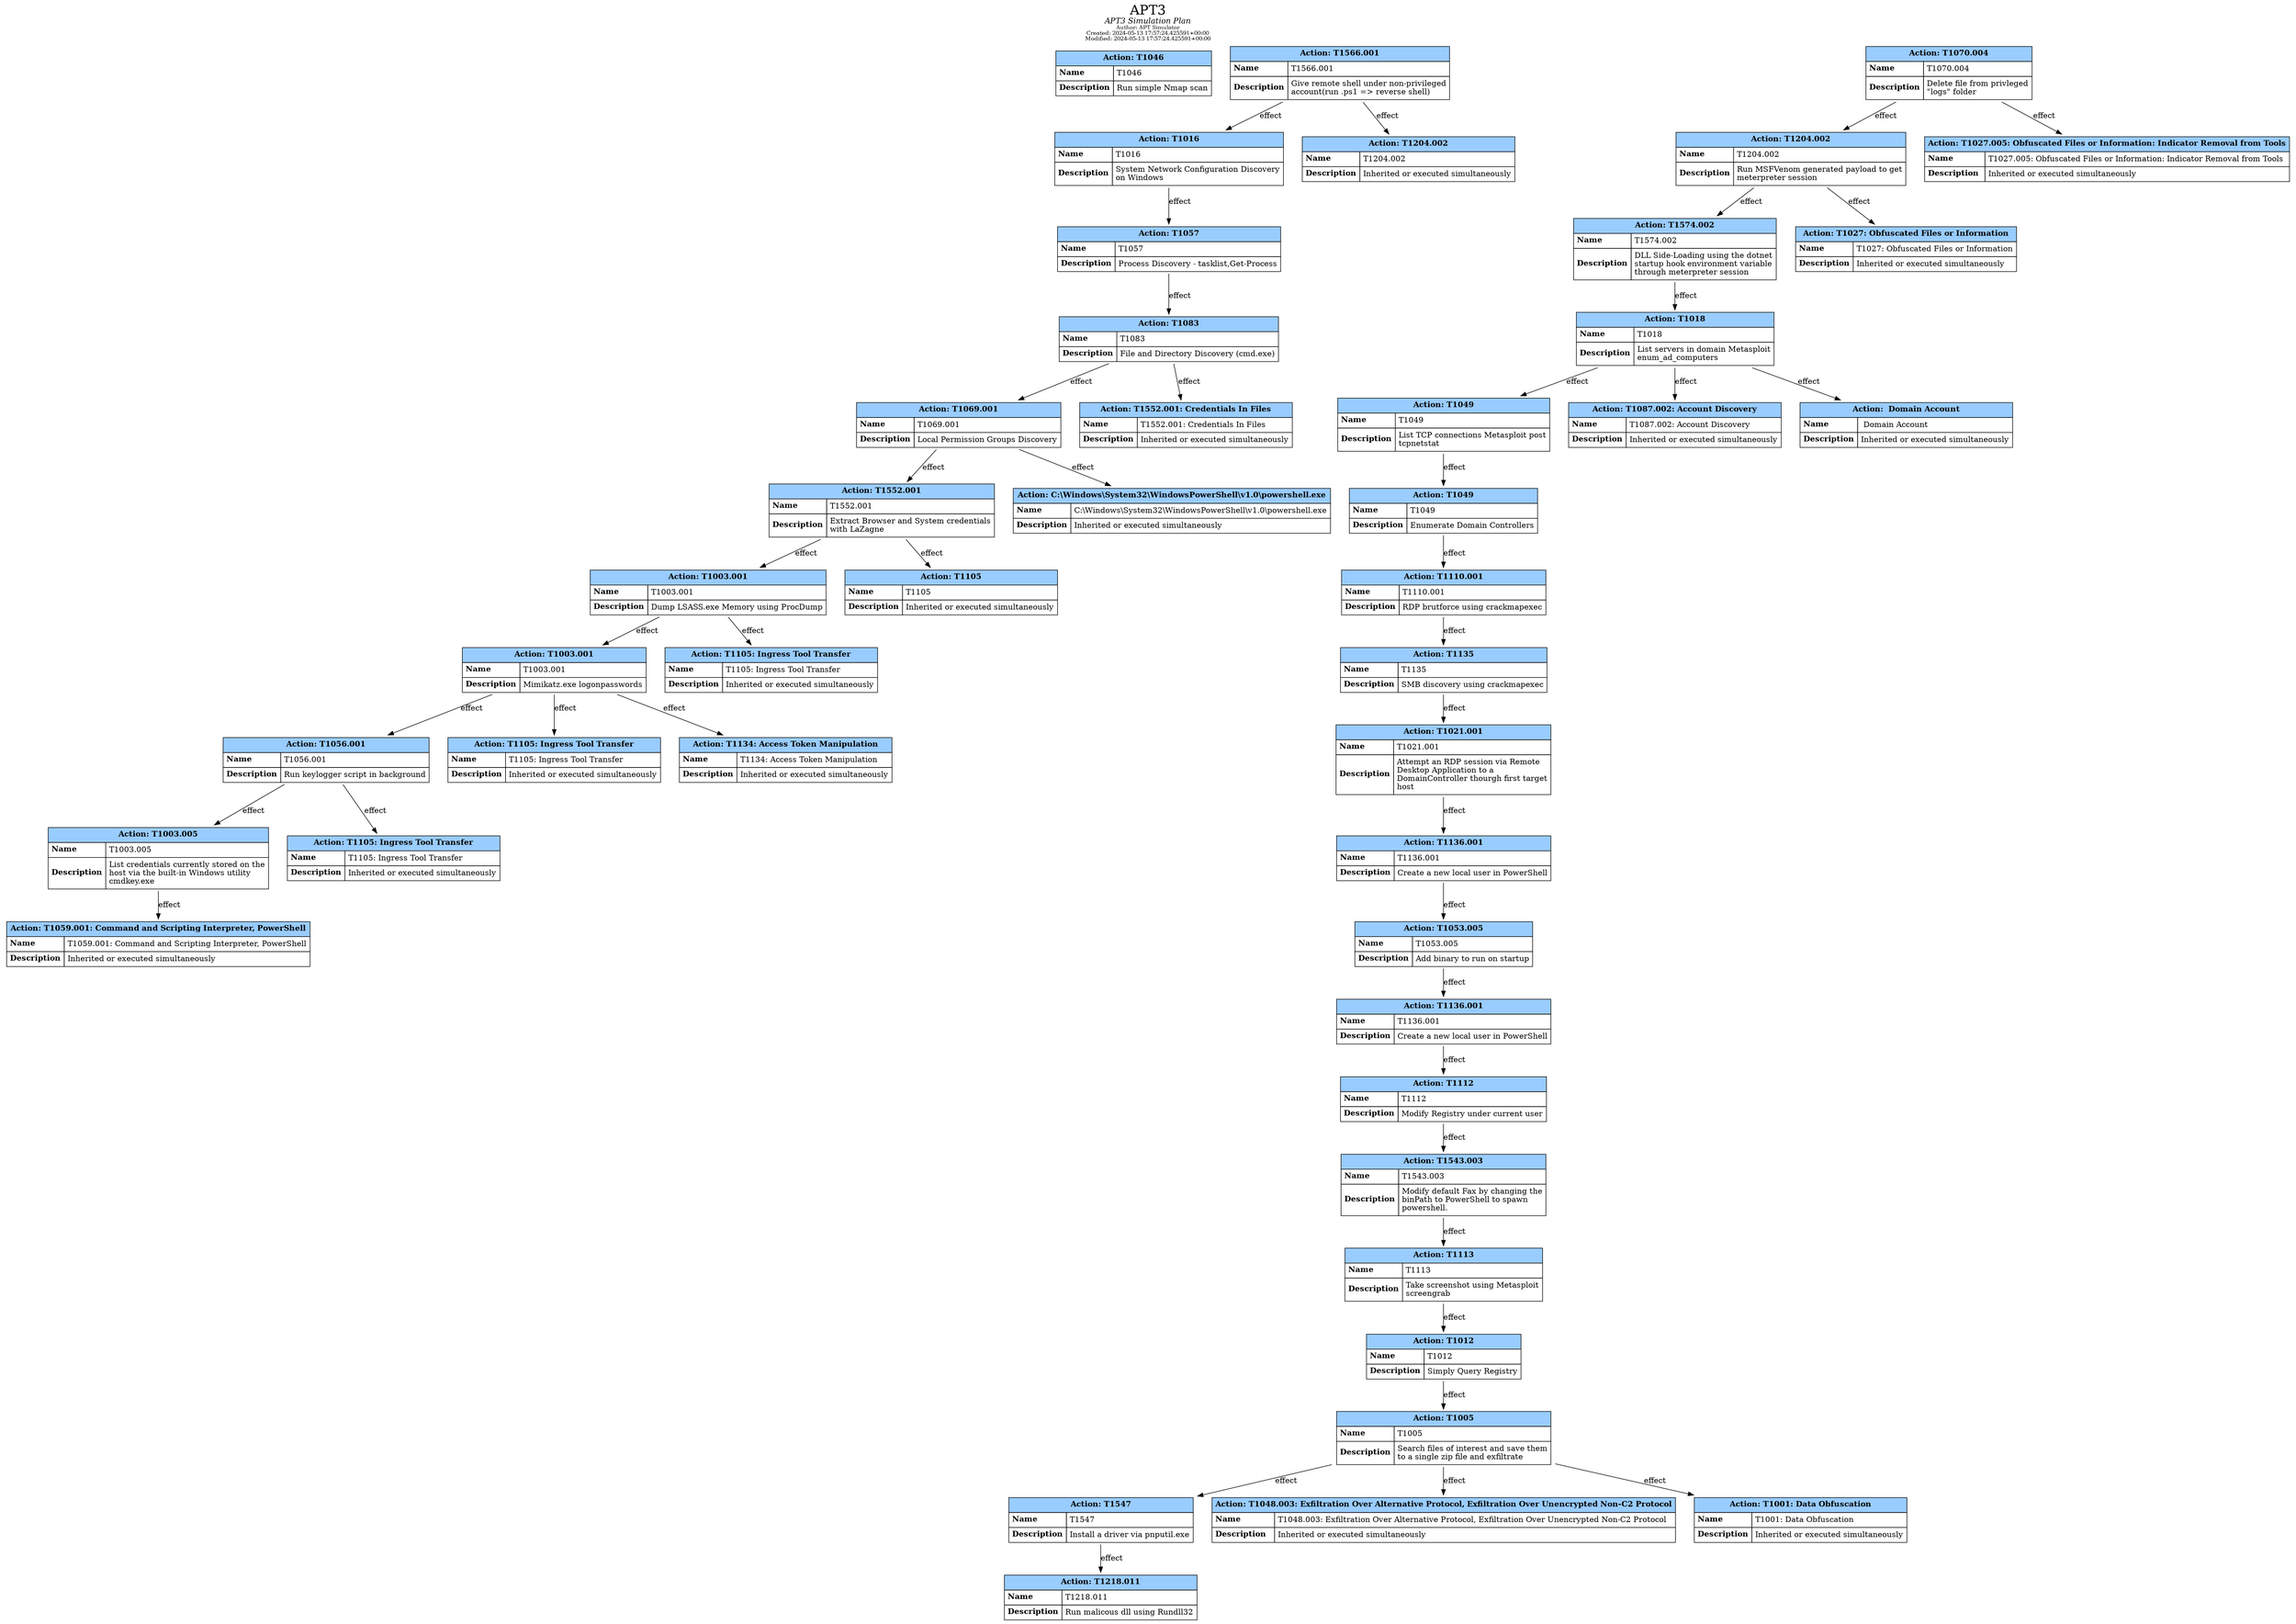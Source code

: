 digraph {
	label=<<font point-size="24">APT3</font><br/><i>APT3 Simulation Plan</i><br/><font point-size="10">Author: APT Simulator</font><br/><font point-size="10">Created: 2024-05-13 17:57:24.425591+00:00</font><br/><font point-size="10">Modified: 2024-05-13 17:57:24.425591+00:00</font>>;
	labelloc="t";
	"attack-action--0c25a303-ae0a-45ca-b6b2-bba94b618039" [label=<<TABLE BORDER="0" CELLBORDER="1" CELLSPACING="0" CELLPADDING="5"><TR><TD BGCOLOR="#99ccff" COLSPAN="2"><B>Action: T1046</B></TD></TR><TR><TD ALIGN="LEFT" BALIGN="LEFT"><B>Name</B></TD><TD ALIGN="LEFT" BALIGN="LEFT">T1046</TD></TR><TR><TD ALIGN="LEFT" BALIGN="LEFT"><B>Description</B></TD><TD ALIGN="LEFT" BALIGN="LEFT">Run simple Nmap scan</TD></TR></TABLE>> shape=plaintext]
	"attack-action--4ff38a80-9872-4d51-9bbb-e04fa4fee5ef" [label=<<TABLE BORDER="0" CELLBORDER="1" CELLSPACING="0" CELLPADDING="5"><TR><TD BGCOLOR="#99ccff" COLSPAN="2"><B>Action: T1566.001</B></TD></TR><TR><TD ALIGN="LEFT" BALIGN="LEFT"><B>Name</B></TD><TD ALIGN="LEFT" BALIGN="LEFT">T1566.001</TD></TR><TR><TD ALIGN="LEFT" BALIGN="LEFT"><B>Description</B></TD><TD ALIGN="LEFT" BALIGN="LEFT">Give remote shell under non-privileged<br/>account(run .ps1 =&gt; reverse shell)</TD></TR></TABLE>> shape=plaintext]
	"attack-action--4ff38a80-9872-4d51-9bbb-e04fa4fee5ef" -> "attack-action--be4cf73d-4a74-47f7-af5a-e0f494b67936" [label=effect]
	"attack-action--4ff38a80-9872-4d51-9bbb-e04fa4fee5ef" -> "attack-action--2b691cfd-518a-4ce5-9e77-b5b100a139f3" [label=effect]
	"attack-action--2b691cfd-518a-4ce5-9e77-b5b100a139f3" [label=<<TABLE BORDER="0" CELLBORDER="1" CELLSPACING="0" CELLPADDING="5"><TR><TD BGCOLOR="#99ccff" COLSPAN="2"><B>Action: T1204.002</B></TD></TR><TR><TD ALIGN="LEFT" BALIGN="LEFT"><B>Name</B></TD><TD ALIGN="LEFT" BALIGN="LEFT">T1204.002</TD></TR><TR><TD ALIGN="LEFT" BALIGN="LEFT"><B>Description</B></TD><TD ALIGN="LEFT" BALIGN="LEFT">Inherited or executed simultaneously</TD></TR></TABLE>> shape=plaintext]
	"attack-action--be4cf73d-4a74-47f7-af5a-e0f494b67936" [label=<<TABLE BORDER="0" CELLBORDER="1" CELLSPACING="0" CELLPADDING="5"><TR><TD BGCOLOR="#99ccff" COLSPAN="2"><B>Action: T1016</B></TD></TR><TR><TD ALIGN="LEFT" BALIGN="LEFT"><B>Name</B></TD><TD ALIGN="LEFT" BALIGN="LEFT">T1016</TD></TR><TR><TD ALIGN="LEFT" BALIGN="LEFT"><B>Description</B></TD><TD ALIGN="LEFT" BALIGN="LEFT">System Network Configuration Discovery<br/>on Windows</TD></TR></TABLE>> shape=plaintext]
	"attack-action--be4cf73d-4a74-47f7-af5a-e0f494b67936" -> "attack-action--f8b50ccb-ec53-4dff-bbb1-ee16a59d5643" [label=effect]
	"attack-action--f8b50ccb-ec53-4dff-bbb1-ee16a59d5643" [label=<<TABLE BORDER="0" CELLBORDER="1" CELLSPACING="0" CELLPADDING="5"><TR><TD BGCOLOR="#99ccff" COLSPAN="2"><B>Action: T1057</B></TD></TR><TR><TD ALIGN="LEFT" BALIGN="LEFT"><B>Name</B></TD><TD ALIGN="LEFT" BALIGN="LEFT">T1057</TD></TR><TR><TD ALIGN="LEFT" BALIGN="LEFT"><B>Description</B></TD><TD ALIGN="LEFT" BALIGN="LEFT">Process Discovery - tasklist,Get-Process</TD></TR></TABLE>> shape=plaintext]
	"attack-action--f8b50ccb-ec53-4dff-bbb1-ee16a59d5643" -> "attack-action--dca04daf-0cc2-4073-8161-251ae52b6332" [label=effect]
	"attack-action--dca04daf-0cc2-4073-8161-251ae52b6332" [label=<<TABLE BORDER="0" CELLBORDER="1" CELLSPACING="0" CELLPADDING="5"><TR><TD BGCOLOR="#99ccff" COLSPAN="2"><B>Action: T1083</B></TD></TR><TR><TD ALIGN="LEFT" BALIGN="LEFT"><B>Name</B></TD><TD ALIGN="LEFT" BALIGN="LEFT">T1083</TD></TR><TR><TD ALIGN="LEFT" BALIGN="LEFT"><B>Description</B></TD><TD ALIGN="LEFT" BALIGN="LEFT">File and Directory Discovery (cmd.exe)</TD></TR></TABLE>> shape=plaintext]
	"attack-action--dca04daf-0cc2-4073-8161-251ae52b6332" -> "attack-action--3e6b8b2a-b267-44c9-b123-5f802ca3ad3a" [label=effect]
	"attack-action--dca04daf-0cc2-4073-8161-251ae52b6332" -> "attack-action--440a34d0-631c-497f-a7af-4ae12465f0a0" [label=effect]
	"attack-action--440a34d0-631c-497f-a7af-4ae12465f0a0" [label=<<TABLE BORDER="0" CELLBORDER="1" CELLSPACING="0" CELLPADDING="5"><TR><TD BGCOLOR="#99ccff" COLSPAN="2"><B>Action: T1552.001: Credentials In Files</B></TD></TR><TR><TD ALIGN="LEFT" BALIGN="LEFT"><B>Name</B></TD><TD ALIGN="LEFT" BALIGN="LEFT">T1552.001: Credentials In Files</TD></TR><TR><TD ALIGN="LEFT" BALIGN="LEFT"><B>Description</B></TD><TD ALIGN="LEFT" BALIGN="LEFT">Inherited or executed simultaneously</TD></TR></TABLE>> shape=plaintext]
	"attack-action--3e6b8b2a-b267-44c9-b123-5f802ca3ad3a" [label=<<TABLE BORDER="0" CELLBORDER="1" CELLSPACING="0" CELLPADDING="5"><TR><TD BGCOLOR="#99ccff" COLSPAN="2"><B>Action: T1069.001</B></TD></TR><TR><TD ALIGN="LEFT" BALIGN="LEFT"><B>Name</B></TD><TD ALIGN="LEFT" BALIGN="LEFT">T1069.001</TD></TR><TR><TD ALIGN="LEFT" BALIGN="LEFT"><B>Description</B></TD><TD ALIGN="LEFT" BALIGN="LEFT">Local Permission Groups Discovery</TD></TR></TABLE>> shape=plaintext]
	"attack-action--3e6b8b2a-b267-44c9-b123-5f802ca3ad3a" -> "attack-action--9dc857a8-ddc3-4b1d-ba83-408b6cc16488" [label=effect]
	"attack-action--3e6b8b2a-b267-44c9-b123-5f802ca3ad3a" -> "attack-action--e0fddf4f-7739-4124-87d2-4089c571791b" [label=effect]
	"attack-action--e0fddf4f-7739-4124-87d2-4089c571791b" [label=<<TABLE BORDER="0" CELLBORDER="1" CELLSPACING="0" CELLPADDING="5"><TR><TD BGCOLOR="#99ccff" COLSPAN="2"><B>Action: C:\Windows\System32\WindowsPowerShell\v1.0\powershell.exe</B></TD></TR><TR><TD ALIGN="LEFT" BALIGN="LEFT"><B>Name</B></TD><TD ALIGN="LEFT" BALIGN="LEFT">C:\\Windows\\System32\\WindowsPowerShell\\v1.0\\powershell.exe</TD></TR><TR><TD ALIGN="LEFT" BALIGN="LEFT"><B>Description</B></TD><TD ALIGN="LEFT" BALIGN="LEFT">Inherited or executed simultaneously</TD></TR></TABLE>> shape=plaintext]
	"attack-action--9dc857a8-ddc3-4b1d-ba83-408b6cc16488" [label=<<TABLE BORDER="0" CELLBORDER="1" CELLSPACING="0" CELLPADDING="5"><TR><TD BGCOLOR="#99ccff" COLSPAN="2"><B>Action: T1552.001</B></TD></TR><TR><TD ALIGN="LEFT" BALIGN="LEFT"><B>Name</B></TD><TD ALIGN="LEFT" BALIGN="LEFT">T1552.001</TD></TR><TR><TD ALIGN="LEFT" BALIGN="LEFT"><B>Description</B></TD><TD ALIGN="LEFT" BALIGN="LEFT">Extract Browser and System credentials<br/>with LaZagne</TD></TR></TABLE>> shape=plaintext]
	"attack-action--9dc857a8-ddc3-4b1d-ba83-408b6cc16488" -> "attack-action--8b590284-298e-4cbf-8681-487447b1179d" [label=effect]
	"attack-action--9dc857a8-ddc3-4b1d-ba83-408b6cc16488" -> "attack-action--53c19558-aafc-4f97-9e32-d071780c1c22" [label=effect]
	"attack-action--53c19558-aafc-4f97-9e32-d071780c1c22" [label=<<TABLE BORDER="0" CELLBORDER="1" CELLSPACING="0" CELLPADDING="5"><TR><TD BGCOLOR="#99ccff" COLSPAN="2"><B>Action: T1105</B></TD></TR><TR><TD ALIGN="LEFT" BALIGN="LEFT"><B>Name</B></TD><TD ALIGN="LEFT" BALIGN="LEFT">T1105</TD></TR><TR><TD ALIGN="LEFT" BALIGN="LEFT"><B>Description</B></TD><TD ALIGN="LEFT" BALIGN="LEFT">Inherited or executed simultaneously</TD></TR></TABLE>> shape=plaintext]
	"attack-action--8b590284-298e-4cbf-8681-487447b1179d" [label=<<TABLE BORDER="0" CELLBORDER="1" CELLSPACING="0" CELLPADDING="5"><TR><TD BGCOLOR="#99ccff" COLSPAN="2"><B>Action: T1003.001</B></TD></TR><TR><TD ALIGN="LEFT" BALIGN="LEFT"><B>Name</B></TD><TD ALIGN="LEFT" BALIGN="LEFT">T1003.001</TD></TR><TR><TD ALIGN="LEFT" BALIGN="LEFT"><B>Description</B></TD><TD ALIGN="LEFT" BALIGN="LEFT">Dump LSASS.exe Memory using ProcDump</TD></TR></TABLE>> shape=plaintext]
	"attack-action--8b590284-298e-4cbf-8681-487447b1179d" -> "attack-action--d2108b57-ae00-41bc-8b94-71ae29c4579b" [label=effect]
	"attack-action--8b590284-298e-4cbf-8681-487447b1179d" -> "attack-action--97a309e2-aa92-43c9-beaf-442777fcc6b9" [label=effect]
	"attack-action--97a309e2-aa92-43c9-beaf-442777fcc6b9" [label=<<TABLE BORDER="0" CELLBORDER="1" CELLSPACING="0" CELLPADDING="5"><TR><TD BGCOLOR="#99ccff" COLSPAN="2"><B>Action: T1105: Ingress Tool Transfer</B></TD></TR><TR><TD ALIGN="LEFT" BALIGN="LEFT"><B>Name</B></TD><TD ALIGN="LEFT" BALIGN="LEFT">T1105: Ingress Tool Transfer</TD></TR><TR><TD ALIGN="LEFT" BALIGN="LEFT"><B>Description</B></TD><TD ALIGN="LEFT" BALIGN="LEFT">Inherited or executed simultaneously</TD></TR></TABLE>> shape=plaintext]
	"attack-action--d2108b57-ae00-41bc-8b94-71ae29c4579b" [label=<<TABLE BORDER="0" CELLBORDER="1" CELLSPACING="0" CELLPADDING="5"><TR><TD BGCOLOR="#99ccff" COLSPAN="2"><B>Action: T1003.001</B></TD></TR><TR><TD ALIGN="LEFT" BALIGN="LEFT"><B>Name</B></TD><TD ALIGN="LEFT" BALIGN="LEFT">T1003.001</TD></TR><TR><TD ALIGN="LEFT" BALIGN="LEFT"><B>Description</B></TD><TD ALIGN="LEFT" BALIGN="LEFT">Mimikatz.exe logonpasswords</TD></TR></TABLE>> shape=plaintext]
	"attack-action--d2108b57-ae00-41bc-8b94-71ae29c4579b" -> "attack-action--d77b0028-7eb3-42ca-8ce7-57c31b174e3f" [label=effect]
	"attack-action--d2108b57-ae00-41bc-8b94-71ae29c4579b" -> "attack-action--c9e8df25-ef99-4fc7-8aa7-dcea85e92b33" [label=effect]
	"attack-action--d2108b57-ae00-41bc-8b94-71ae29c4579b" -> "attack-action--9f52e474-356d-4ca4-873b-74d48c2485fa" [label=effect]
	"attack-action--c9e8df25-ef99-4fc7-8aa7-dcea85e92b33" [label=<<TABLE BORDER="0" CELLBORDER="1" CELLSPACING="0" CELLPADDING="5"><TR><TD BGCOLOR="#99ccff" COLSPAN="2"><B>Action: T1105: Ingress Tool Transfer</B></TD></TR><TR><TD ALIGN="LEFT" BALIGN="LEFT"><B>Name</B></TD><TD ALIGN="LEFT" BALIGN="LEFT">T1105: Ingress Tool Transfer</TD></TR><TR><TD ALIGN="LEFT" BALIGN="LEFT"><B>Description</B></TD><TD ALIGN="LEFT" BALIGN="LEFT">Inherited or executed simultaneously</TD></TR></TABLE>> shape=plaintext]
	"attack-action--9f52e474-356d-4ca4-873b-74d48c2485fa" [label=<<TABLE BORDER="0" CELLBORDER="1" CELLSPACING="0" CELLPADDING="5"><TR><TD BGCOLOR="#99ccff" COLSPAN="2"><B>Action: T1134: Access Token Manipulation</B></TD></TR><TR><TD ALIGN="LEFT" BALIGN="LEFT"><B>Name</B></TD><TD ALIGN="LEFT" BALIGN="LEFT">T1134: Access Token Manipulation</TD></TR><TR><TD ALIGN="LEFT" BALIGN="LEFT"><B>Description</B></TD><TD ALIGN="LEFT" BALIGN="LEFT">Inherited or executed simultaneously</TD></TR></TABLE>> shape=plaintext]
	"attack-action--d77b0028-7eb3-42ca-8ce7-57c31b174e3f" [label=<<TABLE BORDER="0" CELLBORDER="1" CELLSPACING="0" CELLPADDING="5"><TR><TD BGCOLOR="#99ccff" COLSPAN="2"><B>Action: T1056.001</B></TD></TR><TR><TD ALIGN="LEFT" BALIGN="LEFT"><B>Name</B></TD><TD ALIGN="LEFT" BALIGN="LEFT">T1056.001</TD></TR><TR><TD ALIGN="LEFT" BALIGN="LEFT"><B>Description</B></TD><TD ALIGN="LEFT" BALIGN="LEFT">Run keylogger script in background</TD></TR></TABLE>> shape=plaintext]
	"attack-action--d77b0028-7eb3-42ca-8ce7-57c31b174e3f" -> "attack-action--69105fdb-a582-4f3a-a100-53df8f5df4ec" [label=effect]
	"attack-action--d77b0028-7eb3-42ca-8ce7-57c31b174e3f" -> "attack-action--ea74310e-66ef-4f2b-ae48-af7514592d14" [label=effect]
	"attack-action--ea74310e-66ef-4f2b-ae48-af7514592d14" [label=<<TABLE BORDER="0" CELLBORDER="1" CELLSPACING="0" CELLPADDING="5"><TR><TD BGCOLOR="#99ccff" COLSPAN="2"><B>Action: T1105: Ingress Tool Transfer</B></TD></TR><TR><TD ALIGN="LEFT" BALIGN="LEFT"><B>Name</B></TD><TD ALIGN="LEFT" BALIGN="LEFT">T1105: Ingress Tool Transfer</TD></TR><TR><TD ALIGN="LEFT" BALIGN="LEFT"><B>Description</B></TD><TD ALIGN="LEFT" BALIGN="LEFT">Inherited or executed simultaneously</TD></TR></TABLE>> shape=plaintext]
	"attack-action--69105fdb-a582-4f3a-a100-53df8f5df4ec" [label=<<TABLE BORDER="0" CELLBORDER="1" CELLSPACING="0" CELLPADDING="5"><TR><TD BGCOLOR="#99ccff" COLSPAN="2"><B>Action: T1003.005</B></TD></TR><TR><TD ALIGN="LEFT" BALIGN="LEFT"><B>Name</B></TD><TD ALIGN="LEFT" BALIGN="LEFT">T1003.005</TD></TR><TR><TD ALIGN="LEFT" BALIGN="LEFT"><B>Description</B></TD><TD ALIGN="LEFT" BALIGN="LEFT">List credentials currently stored on the<br/>host via the built-in Windows utility<br/>cmdkey.exe</TD></TR></TABLE>> shape=plaintext]
	"attack-action--69105fdb-a582-4f3a-a100-53df8f5df4ec" -> "attack-action--b6c5179b-6b3c-47d4-a67f-47612e431034" [label=effect]
	"attack-action--b6c5179b-6b3c-47d4-a67f-47612e431034" [label=<<TABLE BORDER="0" CELLBORDER="1" CELLSPACING="0" CELLPADDING="5"><TR><TD BGCOLOR="#99ccff" COLSPAN="2"><B>Action: T1059.001: Command and Scripting Interpreter, PowerShell</B></TD></TR><TR><TD ALIGN="LEFT" BALIGN="LEFT"><B>Name</B></TD><TD ALIGN="LEFT" BALIGN="LEFT">T1059.001: Command and Scripting Interpreter, PowerShell</TD></TR><TR><TD ALIGN="LEFT" BALIGN="LEFT"><B>Description</B></TD><TD ALIGN="LEFT" BALIGN="LEFT">Inherited or executed simultaneously</TD></TR></TABLE>> shape=plaintext]
	"attack-action--49d56f71-a27c-421a-b8b5-4f82c9b3b805" [label=<<TABLE BORDER="0" CELLBORDER="1" CELLSPACING="0" CELLPADDING="5"><TR><TD BGCOLOR="#99ccff" COLSPAN="2"><B>Action: T1070.004</B></TD></TR><TR><TD ALIGN="LEFT" BALIGN="LEFT"><B>Name</B></TD><TD ALIGN="LEFT" BALIGN="LEFT">T1070.004</TD></TR><TR><TD ALIGN="LEFT" BALIGN="LEFT"><B>Description</B></TD><TD ALIGN="LEFT" BALIGN="LEFT">Delete file from privleged<br/>&quot;logs&quot; folder</TD></TR></TABLE>> shape=plaintext]
	"attack-action--49d56f71-a27c-421a-b8b5-4f82c9b3b805" -> "attack-action--0c5d0dc8-4dca-4da1-8618-19f00a5c9b0f" [label=effect]
	"attack-action--49d56f71-a27c-421a-b8b5-4f82c9b3b805" -> "attack-action--99e6b6e3-a57a-4c8e-8cd0-ff5ad5cec8be" [label=effect]
	"attack-action--99e6b6e3-a57a-4c8e-8cd0-ff5ad5cec8be" [label=<<TABLE BORDER="0" CELLBORDER="1" CELLSPACING="0" CELLPADDING="5"><TR><TD BGCOLOR="#99ccff" COLSPAN="2"><B>Action: T1027.005: Obfuscated Files or Information: Indicator Removal from Tools</B></TD></TR><TR><TD ALIGN="LEFT" BALIGN="LEFT"><B>Name</B></TD><TD ALIGN="LEFT" BALIGN="LEFT">T1027.005: Obfuscated Files or Information: Indicator Removal from Tools</TD></TR><TR><TD ALIGN="LEFT" BALIGN="LEFT"><B>Description</B></TD><TD ALIGN="LEFT" BALIGN="LEFT">Inherited or executed simultaneously</TD></TR></TABLE>> shape=plaintext]
	"attack-action--0c5d0dc8-4dca-4da1-8618-19f00a5c9b0f" [label=<<TABLE BORDER="0" CELLBORDER="1" CELLSPACING="0" CELLPADDING="5"><TR><TD BGCOLOR="#99ccff" COLSPAN="2"><B>Action: T1204.002</B></TD></TR><TR><TD ALIGN="LEFT" BALIGN="LEFT"><B>Name</B></TD><TD ALIGN="LEFT" BALIGN="LEFT">T1204.002</TD></TR><TR><TD ALIGN="LEFT" BALIGN="LEFT"><B>Description</B></TD><TD ALIGN="LEFT" BALIGN="LEFT">Run MSFVenom generated payload to get<br/>meterpreter session</TD></TR></TABLE>> shape=plaintext]
	"attack-action--0c5d0dc8-4dca-4da1-8618-19f00a5c9b0f" -> "attack-action--9e501d2e-0b01-44fa-b488-d4e415cbdcea" [label=effect]
	"attack-action--0c5d0dc8-4dca-4da1-8618-19f00a5c9b0f" -> "attack-action--02983f7f-a850-443b-a869-8f5f4991eabc" [label=effect]
	"attack-action--02983f7f-a850-443b-a869-8f5f4991eabc" [label=<<TABLE BORDER="0" CELLBORDER="1" CELLSPACING="0" CELLPADDING="5"><TR><TD BGCOLOR="#99ccff" COLSPAN="2"><B>Action: T1027: Obfuscated Files or Information</B></TD></TR><TR><TD ALIGN="LEFT" BALIGN="LEFT"><B>Name</B></TD><TD ALIGN="LEFT" BALIGN="LEFT">T1027: Obfuscated Files or Information</TD></TR><TR><TD ALIGN="LEFT" BALIGN="LEFT"><B>Description</B></TD><TD ALIGN="LEFT" BALIGN="LEFT">Inherited or executed simultaneously</TD></TR></TABLE>> shape=plaintext]
	"attack-action--9e501d2e-0b01-44fa-b488-d4e415cbdcea" [label=<<TABLE BORDER="0" CELLBORDER="1" CELLSPACING="0" CELLPADDING="5"><TR><TD BGCOLOR="#99ccff" COLSPAN="2"><B>Action: T1574.002</B></TD></TR><TR><TD ALIGN="LEFT" BALIGN="LEFT"><B>Name</B></TD><TD ALIGN="LEFT" BALIGN="LEFT">T1574.002</TD></TR><TR><TD ALIGN="LEFT" BALIGN="LEFT"><B>Description</B></TD><TD ALIGN="LEFT" BALIGN="LEFT">DLL Side-Loading using the dotnet<br/>startup hook environment variable<br/>through meterpreter session</TD></TR></TABLE>> shape=plaintext]
	"attack-action--9e501d2e-0b01-44fa-b488-d4e415cbdcea" -> "attack-action--27f9d07f-36b6-4401-860a-c69f80927669" [label=effect]
	"attack-action--27f9d07f-36b6-4401-860a-c69f80927669" [label=<<TABLE BORDER="0" CELLBORDER="1" CELLSPACING="0" CELLPADDING="5"><TR><TD BGCOLOR="#99ccff" COLSPAN="2"><B>Action: T1018</B></TD></TR><TR><TD ALIGN="LEFT" BALIGN="LEFT"><B>Name</B></TD><TD ALIGN="LEFT" BALIGN="LEFT">T1018</TD></TR><TR><TD ALIGN="LEFT" BALIGN="LEFT"><B>Description</B></TD><TD ALIGN="LEFT" BALIGN="LEFT">List servers in domain Metasploit<br/>enum_ad_computers</TD></TR></TABLE>> shape=plaintext]
	"attack-action--27f9d07f-36b6-4401-860a-c69f80927669" -> "attack-action--32b23ab9-8f37-4684-b181-f71e3c33152d" [label=effect]
	"attack-action--27f9d07f-36b6-4401-860a-c69f80927669" -> "attack-action--352cc9d8-04fc-423a-a0ed-e82a1a7e3384" [label=effect]
	"attack-action--27f9d07f-36b6-4401-860a-c69f80927669" -> "attack-action--f5499e14-83e3-4379-b919-c24298e64387" [label=effect]
	"attack-action--352cc9d8-04fc-423a-a0ed-e82a1a7e3384" [label=<<TABLE BORDER="0" CELLBORDER="1" CELLSPACING="0" CELLPADDING="5"><TR><TD BGCOLOR="#99ccff" COLSPAN="2"><B>Action: T1087.002: Account Discovery</B></TD></TR><TR><TD ALIGN="LEFT" BALIGN="LEFT"><B>Name</B></TD><TD ALIGN="LEFT" BALIGN="LEFT">T1087.002: Account Discovery</TD></TR><TR><TD ALIGN="LEFT" BALIGN="LEFT"><B>Description</B></TD><TD ALIGN="LEFT" BALIGN="LEFT">Inherited or executed simultaneously</TD></TR></TABLE>> shape=plaintext]
	"attack-action--f5499e14-83e3-4379-b919-c24298e64387" [label=<<TABLE BORDER="0" CELLBORDER="1" CELLSPACING="0" CELLPADDING="5"><TR><TD BGCOLOR="#99ccff" COLSPAN="2"><B>Action:  Domain Account</B></TD></TR><TR><TD ALIGN="LEFT" BALIGN="LEFT"><B>Name</B></TD><TD ALIGN="LEFT" BALIGN="LEFT"> Domain Account</TD></TR><TR><TD ALIGN="LEFT" BALIGN="LEFT"><B>Description</B></TD><TD ALIGN="LEFT" BALIGN="LEFT">Inherited or executed simultaneously</TD></TR></TABLE>> shape=plaintext]
	"attack-action--32b23ab9-8f37-4684-b181-f71e3c33152d" [label=<<TABLE BORDER="0" CELLBORDER="1" CELLSPACING="0" CELLPADDING="5"><TR><TD BGCOLOR="#99ccff" COLSPAN="2"><B>Action: T1049</B></TD></TR><TR><TD ALIGN="LEFT" BALIGN="LEFT"><B>Name</B></TD><TD ALIGN="LEFT" BALIGN="LEFT">T1049</TD></TR><TR><TD ALIGN="LEFT" BALIGN="LEFT"><B>Description</B></TD><TD ALIGN="LEFT" BALIGN="LEFT">List TCP connections Metasploit post<br/>tcpnetstat</TD></TR></TABLE>> shape=plaintext]
	"attack-action--32b23ab9-8f37-4684-b181-f71e3c33152d" -> "attack-action--440b6bf8-6682-42ef-bf94-67dd228c82d4" [label=effect]
	"attack-action--440b6bf8-6682-42ef-bf94-67dd228c82d4" [label=<<TABLE BORDER="0" CELLBORDER="1" CELLSPACING="0" CELLPADDING="5"><TR><TD BGCOLOR="#99ccff" COLSPAN="2"><B>Action: T1049</B></TD></TR><TR><TD ALIGN="LEFT" BALIGN="LEFT"><B>Name</B></TD><TD ALIGN="LEFT" BALIGN="LEFT">T1049</TD></TR><TR><TD ALIGN="LEFT" BALIGN="LEFT"><B>Description</B></TD><TD ALIGN="LEFT" BALIGN="LEFT">Enumerate Domain Controllers</TD></TR></TABLE>> shape=plaintext]
	"attack-action--440b6bf8-6682-42ef-bf94-67dd228c82d4" -> "attack-action--4e39efd6-cb67-4c6f-be07-9fe1aba94527" [label=effect]
	"attack-action--4e39efd6-cb67-4c6f-be07-9fe1aba94527" [label=<<TABLE BORDER="0" CELLBORDER="1" CELLSPACING="0" CELLPADDING="5"><TR><TD BGCOLOR="#99ccff" COLSPAN="2"><B>Action: T1110.001</B></TD></TR><TR><TD ALIGN="LEFT" BALIGN="LEFT"><B>Name</B></TD><TD ALIGN="LEFT" BALIGN="LEFT">T1110.001</TD></TR><TR><TD ALIGN="LEFT" BALIGN="LEFT"><B>Description</B></TD><TD ALIGN="LEFT" BALIGN="LEFT">RDP brutforce using crackmapexec</TD></TR></TABLE>> shape=plaintext]
	"attack-action--4e39efd6-cb67-4c6f-be07-9fe1aba94527" -> "attack-action--2c68ca29-923c-4e45-8f84-b314868bae4b" [label=effect]
	"attack-action--2c68ca29-923c-4e45-8f84-b314868bae4b" [label=<<TABLE BORDER="0" CELLBORDER="1" CELLSPACING="0" CELLPADDING="5"><TR><TD BGCOLOR="#99ccff" COLSPAN="2"><B>Action: T1135</B></TD></TR><TR><TD ALIGN="LEFT" BALIGN="LEFT"><B>Name</B></TD><TD ALIGN="LEFT" BALIGN="LEFT">T1135</TD></TR><TR><TD ALIGN="LEFT" BALIGN="LEFT"><B>Description</B></TD><TD ALIGN="LEFT" BALIGN="LEFT">SMB discovery using crackmapexec</TD></TR></TABLE>> shape=plaintext]
	"attack-action--2c68ca29-923c-4e45-8f84-b314868bae4b" -> "attack-action--3757d7f8-7a8f-47f6-8fb3-15ee64d4edf3" [label=effect]
	"attack-action--3757d7f8-7a8f-47f6-8fb3-15ee64d4edf3" [label=<<TABLE BORDER="0" CELLBORDER="1" CELLSPACING="0" CELLPADDING="5"><TR><TD BGCOLOR="#99ccff" COLSPAN="2"><B>Action: T1021.001</B></TD></TR><TR><TD ALIGN="LEFT" BALIGN="LEFT"><B>Name</B></TD><TD ALIGN="LEFT" BALIGN="LEFT">T1021.001</TD></TR><TR><TD ALIGN="LEFT" BALIGN="LEFT"><B>Description</B></TD><TD ALIGN="LEFT" BALIGN="LEFT">Attempt an RDP session via Remote<br/>Desktop Application to a<br/>DomainController thourgh first target<br/>host</TD></TR></TABLE>> shape=plaintext]
	"attack-action--3757d7f8-7a8f-47f6-8fb3-15ee64d4edf3" -> "attack-action--929de983-5835-4b34-91a0-fa5c3300521a" [label=effect]
	"attack-action--929de983-5835-4b34-91a0-fa5c3300521a" [label=<<TABLE BORDER="0" CELLBORDER="1" CELLSPACING="0" CELLPADDING="5"><TR><TD BGCOLOR="#99ccff" COLSPAN="2"><B>Action: T1136.001</B></TD></TR><TR><TD ALIGN="LEFT" BALIGN="LEFT"><B>Name</B></TD><TD ALIGN="LEFT" BALIGN="LEFT">T1136.001</TD></TR><TR><TD ALIGN="LEFT" BALIGN="LEFT"><B>Description</B></TD><TD ALIGN="LEFT" BALIGN="LEFT">Create a new local user in PowerShell</TD></TR></TABLE>> shape=plaintext]
	"attack-action--929de983-5835-4b34-91a0-fa5c3300521a" -> "attack-action--a3ed05ba-9552-421d-bba1-842887c203e1" [label=effect]
	"attack-action--a3ed05ba-9552-421d-bba1-842887c203e1" [label=<<TABLE BORDER="0" CELLBORDER="1" CELLSPACING="0" CELLPADDING="5"><TR><TD BGCOLOR="#99ccff" COLSPAN="2"><B>Action: T1053.005</B></TD></TR><TR><TD ALIGN="LEFT" BALIGN="LEFT"><B>Name</B></TD><TD ALIGN="LEFT" BALIGN="LEFT">T1053.005</TD></TR><TR><TD ALIGN="LEFT" BALIGN="LEFT"><B>Description</B></TD><TD ALIGN="LEFT" BALIGN="LEFT">Add binary to run on startup</TD></TR></TABLE>> shape=plaintext]
	"attack-action--a3ed05ba-9552-421d-bba1-842887c203e1" -> "attack-action--21947f51-a189-4ee4-af77-589680ad8ebc" [label=effect]
	"attack-action--21947f51-a189-4ee4-af77-589680ad8ebc" [label=<<TABLE BORDER="0" CELLBORDER="1" CELLSPACING="0" CELLPADDING="5"><TR><TD BGCOLOR="#99ccff" COLSPAN="2"><B>Action: T1136.001</B></TD></TR><TR><TD ALIGN="LEFT" BALIGN="LEFT"><B>Name</B></TD><TD ALIGN="LEFT" BALIGN="LEFT">T1136.001</TD></TR><TR><TD ALIGN="LEFT" BALIGN="LEFT"><B>Description</B></TD><TD ALIGN="LEFT" BALIGN="LEFT">Create a new local user in PowerShell</TD></TR></TABLE>> shape=plaintext]
	"attack-action--21947f51-a189-4ee4-af77-589680ad8ebc" -> "attack-action--4a3f39b8-8bc1-45c6-9910-09d027994bee" [label=effect]
	"attack-action--4a3f39b8-8bc1-45c6-9910-09d027994bee" [label=<<TABLE BORDER="0" CELLBORDER="1" CELLSPACING="0" CELLPADDING="5"><TR><TD BGCOLOR="#99ccff" COLSPAN="2"><B>Action: T1112</B></TD></TR><TR><TD ALIGN="LEFT" BALIGN="LEFT"><B>Name</B></TD><TD ALIGN="LEFT" BALIGN="LEFT">T1112</TD></TR><TR><TD ALIGN="LEFT" BALIGN="LEFT"><B>Description</B></TD><TD ALIGN="LEFT" BALIGN="LEFT">Modify Registry under current user</TD></TR></TABLE>> shape=plaintext]
	"attack-action--4a3f39b8-8bc1-45c6-9910-09d027994bee" -> "attack-action--40ce6e96-d944-4009-bd0b-421e96c1887d" [label=effect]
	"attack-action--40ce6e96-d944-4009-bd0b-421e96c1887d" [label=<<TABLE BORDER="0" CELLBORDER="1" CELLSPACING="0" CELLPADDING="5"><TR><TD BGCOLOR="#99ccff" COLSPAN="2"><B>Action: T1543.003</B></TD></TR><TR><TD ALIGN="LEFT" BALIGN="LEFT"><B>Name</B></TD><TD ALIGN="LEFT" BALIGN="LEFT">T1543.003</TD></TR><TR><TD ALIGN="LEFT" BALIGN="LEFT"><B>Description</B></TD><TD ALIGN="LEFT" BALIGN="LEFT">Modify default Fax by changing the<br/>binPath to PowerShell to spawn<br/>powershell.</TD></TR></TABLE>> shape=plaintext]
	"attack-action--40ce6e96-d944-4009-bd0b-421e96c1887d" -> "attack-action--2d37166c-8848-4c42-bb71-55588edd85c0" [label=effect]
	"attack-action--2d37166c-8848-4c42-bb71-55588edd85c0" [label=<<TABLE BORDER="0" CELLBORDER="1" CELLSPACING="0" CELLPADDING="5"><TR><TD BGCOLOR="#99ccff" COLSPAN="2"><B>Action: T1113</B></TD></TR><TR><TD ALIGN="LEFT" BALIGN="LEFT"><B>Name</B></TD><TD ALIGN="LEFT" BALIGN="LEFT">T1113</TD></TR><TR><TD ALIGN="LEFT" BALIGN="LEFT"><B>Description</B></TD><TD ALIGN="LEFT" BALIGN="LEFT">Take screenshot using Metasploit<br/>screengrab</TD></TR></TABLE>> shape=plaintext]
	"attack-action--2d37166c-8848-4c42-bb71-55588edd85c0" -> "attack-action--1c3c7927-bc02-43c4-b327-4dc6caad9b2f" [label=effect]
	"attack-action--1c3c7927-bc02-43c4-b327-4dc6caad9b2f" [label=<<TABLE BORDER="0" CELLBORDER="1" CELLSPACING="0" CELLPADDING="5"><TR><TD BGCOLOR="#99ccff" COLSPAN="2"><B>Action: T1012</B></TD></TR><TR><TD ALIGN="LEFT" BALIGN="LEFT"><B>Name</B></TD><TD ALIGN="LEFT" BALIGN="LEFT">T1012</TD></TR><TR><TD ALIGN="LEFT" BALIGN="LEFT"><B>Description</B></TD><TD ALIGN="LEFT" BALIGN="LEFT">Simply Query Registry</TD></TR></TABLE>> shape=plaintext]
	"attack-action--1c3c7927-bc02-43c4-b327-4dc6caad9b2f" -> "attack-action--19867757-be2a-4396-8088-df188e2158d9" [label=effect]
	"attack-action--19867757-be2a-4396-8088-df188e2158d9" [label=<<TABLE BORDER="0" CELLBORDER="1" CELLSPACING="0" CELLPADDING="5"><TR><TD BGCOLOR="#99ccff" COLSPAN="2"><B>Action: T1005</B></TD></TR><TR><TD ALIGN="LEFT" BALIGN="LEFT"><B>Name</B></TD><TD ALIGN="LEFT" BALIGN="LEFT">T1005</TD></TR><TR><TD ALIGN="LEFT" BALIGN="LEFT"><B>Description</B></TD><TD ALIGN="LEFT" BALIGN="LEFT">Search files of interest and save them<br/>to a single zip file and exfiltrate</TD></TR></TABLE>> shape=plaintext]
	"attack-action--19867757-be2a-4396-8088-df188e2158d9" -> "attack-action--6e7d7c75-d416-4dfd-a912-2f179b7ffbca" [label=effect]
	"attack-action--19867757-be2a-4396-8088-df188e2158d9" -> "attack-action--fb1f2cb1-bf97-483e-bb9f-d4629c64c243" [label=effect]
	"attack-action--19867757-be2a-4396-8088-df188e2158d9" -> "attack-action--5eeaf6de-09de-4da0-8c36-00b147129aac" [label=effect]
	"attack-action--fb1f2cb1-bf97-483e-bb9f-d4629c64c243" [label=<<TABLE BORDER="0" CELLBORDER="1" CELLSPACING="0" CELLPADDING="5"><TR><TD BGCOLOR="#99ccff" COLSPAN="2"><B>Action: T1048.003: Exfiltration Over Alternative Protocol, Exfiltration Over Unencrypted Non-C2 Protocol</B></TD></TR><TR><TD ALIGN="LEFT" BALIGN="LEFT"><B>Name</B></TD><TD ALIGN="LEFT" BALIGN="LEFT">T1048.003: Exfiltration Over Alternative Protocol, Exfiltration Over Unencrypted Non-C2 Protocol</TD></TR><TR><TD ALIGN="LEFT" BALIGN="LEFT"><B>Description</B></TD><TD ALIGN="LEFT" BALIGN="LEFT">Inherited or executed simultaneously</TD></TR></TABLE>> shape=plaintext]
	"attack-action--5eeaf6de-09de-4da0-8c36-00b147129aac" [label=<<TABLE BORDER="0" CELLBORDER="1" CELLSPACING="0" CELLPADDING="5"><TR><TD BGCOLOR="#99ccff" COLSPAN="2"><B>Action: T1001: Data Obfuscation</B></TD></TR><TR><TD ALIGN="LEFT" BALIGN="LEFT"><B>Name</B></TD><TD ALIGN="LEFT" BALIGN="LEFT">T1001: Data Obfuscation</TD></TR><TR><TD ALIGN="LEFT" BALIGN="LEFT"><B>Description</B></TD><TD ALIGN="LEFT" BALIGN="LEFT">Inherited or executed simultaneously</TD></TR></TABLE>> shape=plaintext]
	"attack-action--6e7d7c75-d416-4dfd-a912-2f179b7ffbca" [label=<<TABLE BORDER="0" CELLBORDER="1" CELLSPACING="0" CELLPADDING="5"><TR><TD BGCOLOR="#99ccff" COLSPAN="2"><B>Action: T1547</B></TD></TR><TR><TD ALIGN="LEFT" BALIGN="LEFT"><B>Name</B></TD><TD ALIGN="LEFT" BALIGN="LEFT">T1547</TD></TR><TR><TD ALIGN="LEFT" BALIGN="LEFT"><B>Description</B></TD><TD ALIGN="LEFT" BALIGN="LEFT">Install a driver via pnputil.exe</TD></TR></TABLE>> shape=plaintext]
	"attack-action--6e7d7c75-d416-4dfd-a912-2f179b7ffbca" -> "attack-action--aca0bdf1-ad16-42b4-b2bf-51697868855c" [label=effect]
	"attack-action--aca0bdf1-ad16-42b4-b2bf-51697868855c" [label=<<TABLE BORDER="0" CELLBORDER="1" CELLSPACING="0" CELLPADDING="5"><TR><TD BGCOLOR="#99ccff" COLSPAN="2"><B>Action: T1218.011</B></TD></TR><TR><TD ALIGN="LEFT" BALIGN="LEFT"><B>Name</B></TD><TD ALIGN="LEFT" BALIGN="LEFT">T1218.011</TD></TR><TR><TD ALIGN="LEFT" BALIGN="LEFT"><B>Description</B></TD><TD ALIGN="LEFT" BALIGN="LEFT">Run malicous dll using Rundll32</TD></TR></TABLE>> shape=plaintext]
}
